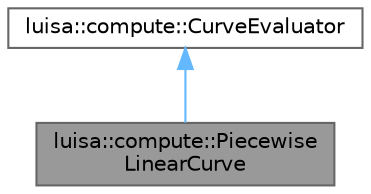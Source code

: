 digraph "luisa::compute::PiecewiseLinearCurve"
{
 // LATEX_PDF_SIZE
  bgcolor="transparent";
  edge [fontname=Helvetica,fontsize=10,labelfontname=Helvetica,labelfontsize=10];
  node [fontname=Helvetica,fontsize=10,shape=box,height=0.2,width=0.4];
  Node1 [id="Node000001",label="luisa::compute::Piecewise\lLinearCurve",height=0.2,width=0.4,color="gray40", fillcolor="grey60", style="filled", fontcolor="black",tooltip=" "];
  Node2 -> Node1 [id="edge2_Node000001_Node000002",dir="back",color="steelblue1",style="solid",tooltip=" "];
  Node2 [id="Node000002",label="luisa::compute::CurveEvaluator",height=0.2,width=0.4,color="gray40", fillcolor="white", style="filled",URL="$classluisa_1_1compute_1_1_curve_evaluator.html",tooltip=" "];
}
